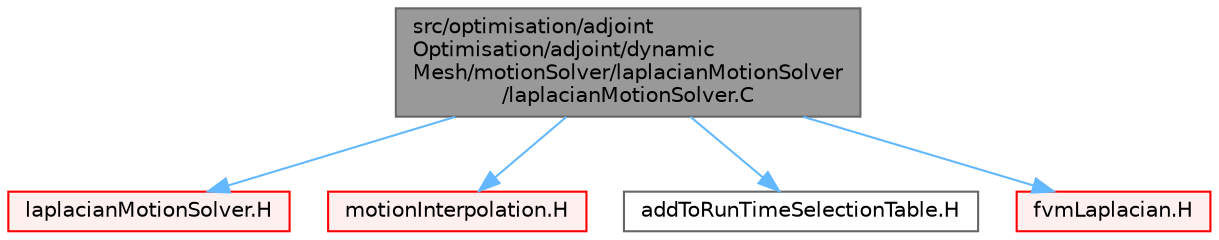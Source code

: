 digraph "src/optimisation/adjointOptimisation/adjoint/dynamicMesh/motionSolver/laplacianMotionSolver/laplacianMotionSolver.C"
{
 // LATEX_PDF_SIZE
  bgcolor="transparent";
  edge [fontname=Helvetica,fontsize=10,labelfontname=Helvetica,labelfontsize=10];
  node [fontname=Helvetica,fontsize=10,shape=box,height=0.2,width=0.4];
  Node1 [id="Node000001",label="src/optimisation/adjoint\lOptimisation/adjoint/dynamic\lMesh/motionSolver/laplacianMotionSolver\l/laplacianMotionSolver.C",height=0.2,width=0.4,color="gray40", fillcolor="grey60", style="filled", fontcolor="black",tooltip=" "];
  Node1 -> Node2 [id="edge1_Node000001_Node000002",color="steelblue1",style="solid",tooltip=" "];
  Node2 [id="Node000002",label="laplacianMotionSolver.H",height=0.2,width=0.4,color="red", fillcolor="#FFF0F0", style="filled",URL="$laplacianMotionSolver_8H.html",tooltip=" "];
  Node1 -> Node421 [id="edge2_Node000001_Node000421",color="steelblue1",style="solid",tooltip=" "];
  Node421 [id="Node000421",label="motionInterpolation.H",height=0.2,width=0.4,color="red", fillcolor="#FFF0F0", style="filled",URL="$motionInterpolation_8H.html",tooltip=" "];
  Node1 -> Node422 [id="edge3_Node000001_Node000422",color="steelblue1",style="solid",tooltip=" "];
  Node422 [id="Node000422",label="addToRunTimeSelectionTable.H",height=0.2,width=0.4,color="grey40", fillcolor="white", style="filled",URL="$addToRunTimeSelectionTable_8H.html",tooltip="Macros for easy insertion into run-time selection tables."];
  Node1 -> Node423 [id="edge4_Node000001_Node000423",color="steelblue1",style="solid",tooltip=" "];
  Node423 [id="Node000423",label="fvmLaplacian.H",height=0.2,width=0.4,color="red", fillcolor="#FFF0F0", style="filled",URL="$fvmLaplacian_8H.html",tooltip="Calculate the matrix for the laplacian of the field."];
}
